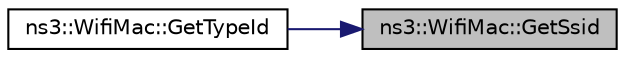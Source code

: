 digraph "ns3::WifiMac::GetSsid"
{
 // LATEX_PDF_SIZE
  edge [fontname="Helvetica",fontsize="10",labelfontname="Helvetica",labelfontsize="10"];
  node [fontname="Helvetica",fontsize="10",shape=record];
  rankdir="RL";
  Node1 [label="ns3::WifiMac::GetSsid",height=0.2,width=0.4,color="black", fillcolor="grey75", style="filled", fontcolor="black",tooltip=" "];
  Node1 -> Node2 [dir="back",color="midnightblue",fontsize="10",style="solid",fontname="Helvetica"];
  Node2 [label="ns3::WifiMac::GetTypeId",height=0.2,width=0.4,color="black", fillcolor="white", style="filled",URL="$classns3_1_1_wifi_mac.html#a818f25109b406fede9339747eda0d84d",tooltip="Get the type ID."];
}
